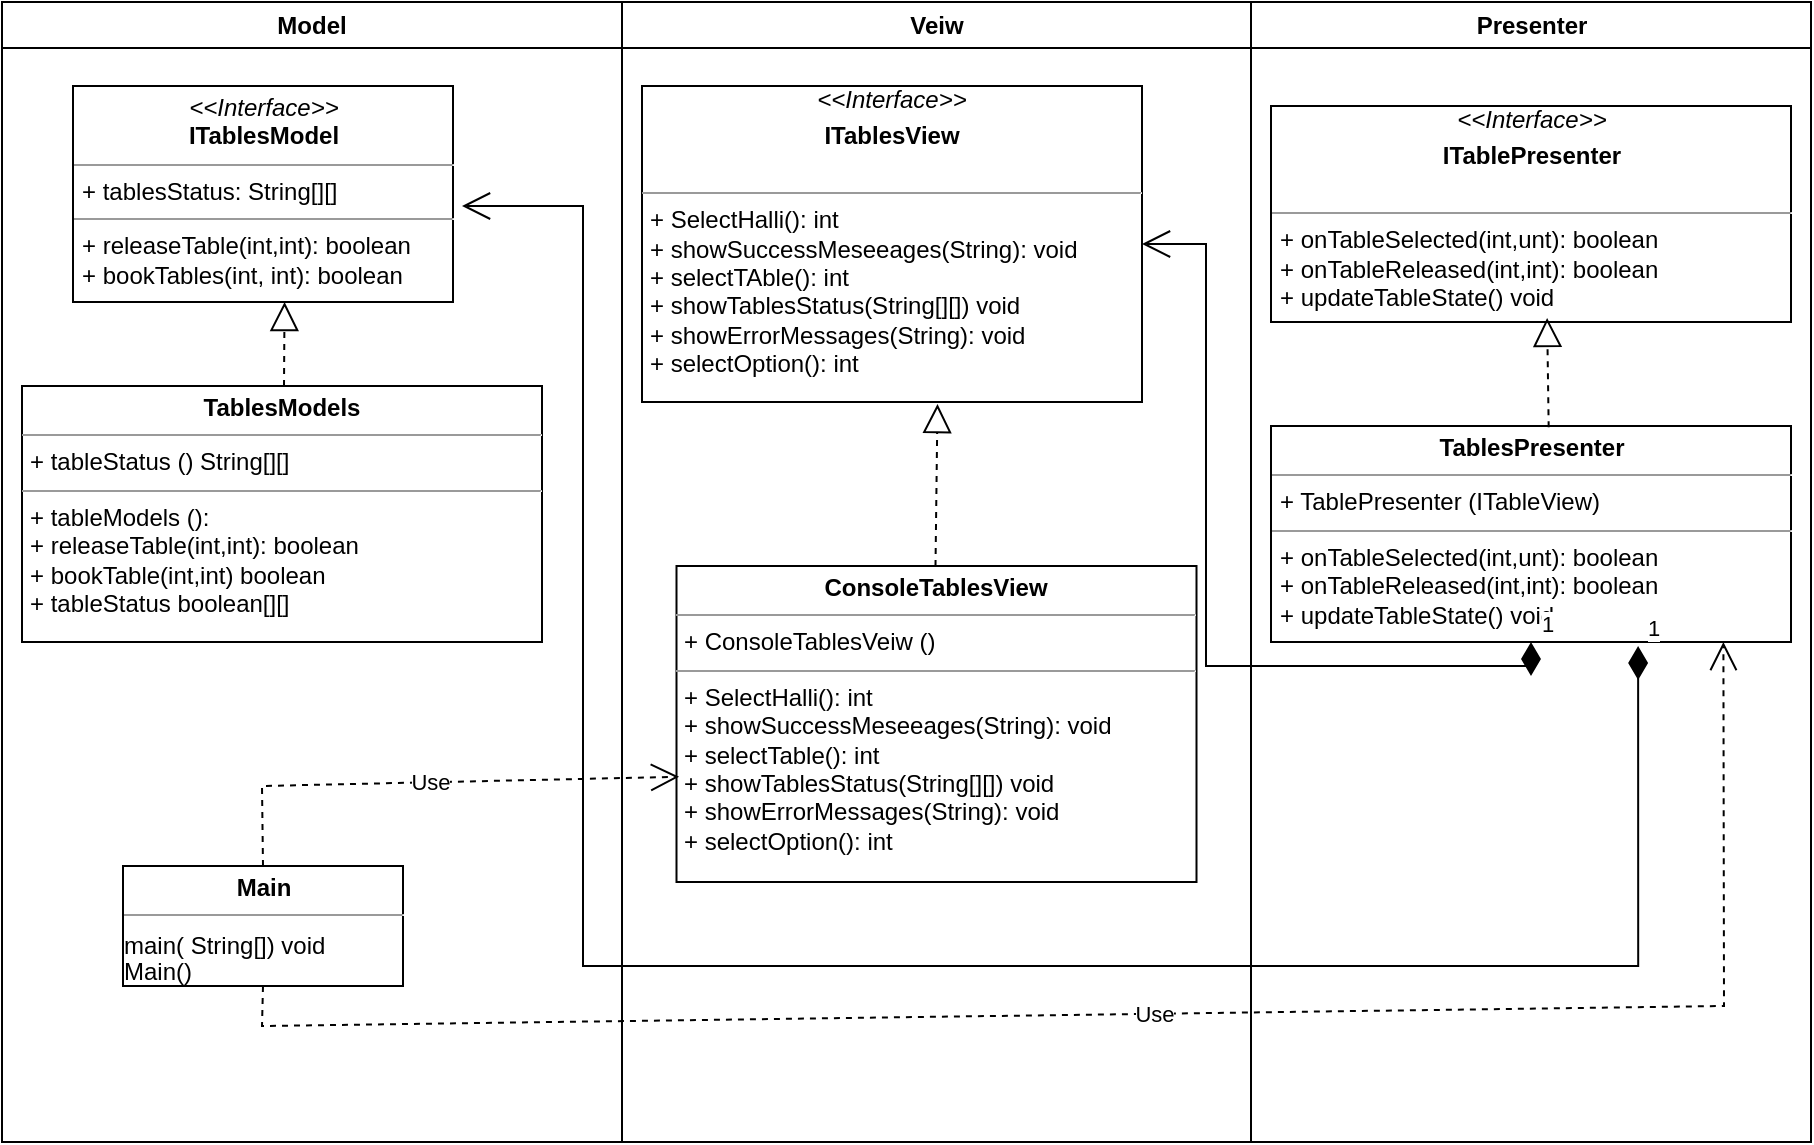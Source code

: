 <mxfile version="22.0.5" type="device">
  <diagram name="Page-1" id="e7e014a7-5840-1c2e-5031-d8a46d1fe8dd">
    <mxGraphModel dx="992" dy="667" grid="1" gridSize="10" guides="1" tooltips="1" connect="1" arrows="1" fold="1" page="1" pageScale="1" pageWidth="1169" pageHeight="826" background="none" math="0" shadow="0">
      <root>
        <mxCell id="0" />
        <mxCell id="1" parent="0" />
        <mxCell id="2" value="Model" style="swimlane;whiteSpace=wrap" parent="1" vertex="1">
          <mxGeometry x="100" y="128" width="310" height="570" as="geometry" />
        </mxCell>
        <mxCell id="EgNDzyOHERucoVH6EbEy-46" value="&lt;p style=&quot;margin:0px;margin-top:4px;text-align:center;&quot;&gt;&lt;i&gt;&amp;lt;&amp;lt;Interface&amp;gt;&amp;gt;&lt;/i&gt;&lt;br&gt;&lt;b&gt;ITablesModel&lt;/b&gt;&lt;/p&gt;&lt;hr size=&quot;1&quot;&gt;&lt;p style=&quot;margin:0px;margin-left:4px;&quot;&gt;+ tablesStatus: String[][]&lt;br&gt;&lt;/p&gt;&lt;hr size=&quot;1&quot;&gt;&lt;p style=&quot;margin:0px;margin-left:4px;&quot;&gt;+ releaseTable(int,int): boolean&lt;br&gt;+ bookTables(int, int): boolean&lt;/p&gt;" style="verticalAlign=top;align=left;overflow=fill;fontSize=12;fontFamily=Helvetica;html=1;whiteSpace=wrap;" vertex="1" parent="2">
          <mxGeometry x="35.5" y="42" width="190" height="108" as="geometry" />
        </mxCell>
        <mxCell id="EgNDzyOHERucoVH6EbEy-47" value="&lt;p style=&quot;margin:0px;margin-top:4px;text-align:center;&quot;&gt;&lt;b style=&quot;border-color: var(--border-color);&quot;&gt;TablesModels&lt;/b&gt;&lt;br&gt;&lt;/p&gt;&lt;hr size=&quot;1&quot;&gt;&lt;p style=&quot;margin:0px;margin-left:4px;&quot;&gt;+ tableStatus () String[][]&lt;/p&gt;&lt;hr size=&quot;1&quot;&gt;&lt;p style=&quot;margin:0px;margin-left:4px;&quot;&gt;+ tableModels&amp;nbsp;():&amp;nbsp;&lt;/p&gt;&lt;p style=&quot;margin:0px;margin-left:4px;&quot;&gt;+ releaseTable(int,int): boolean&lt;/p&gt;&lt;p style=&quot;margin:0px;margin-left:4px;&quot;&gt;+ bookTable(int,int) boolean&lt;/p&gt;&lt;p style=&quot;margin:0px;margin-left:4px;&quot;&gt;+ tableStatus boolean[][]&lt;/p&gt;" style="verticalAlign=top;align=left;overflow=fill;fontSize=12;fontFamily=Helvetica;html=1;whiteSpace=wrap;" vertex="1" parent="2">
          <mxGeometry x="10" y="192" width="260" height="128" as="geometry" />
        </mxCell>
        <mxCell id="EgNDzyOHERucoVH6EbEy-48" value="&lt;p style=&quot;margin:0px;margin-top:4px;text-align:center;&quot;&gt;&lt;b&gt;Main&lt;/b&gt;&lt;/p&gt;&lt;hr size=&quot;1&quot;&gt;&lt;div style=&quot;height:2px;&quot;&gt;&lt;br&gt;Main()&lt;/div&gt;&lt;div style=&quot;height:2px;&quot;&gt;main( String[]) void&lt;/div&gt;" style="verticalAlign=top;align=left;overflow=fill;fontSize=12;fontFamily=Helvetica;html=1;whiteSpace=wrap;" vertex="1" parent="2">
          <mxGeometry x="60.5" y="432" width="140" height="60" as="geometry" />
        </mxCell>
        <mxCell id="EgNDzyOHERucoVH6EbEy-53" value="" style="endArrow=block;dashed=1;endFill=0;endSize=12;html=1;rounded=0;entryX=0.565;entryY=1.004;entryDx=0;entryDy=0;entryPerimeter=0;" edge="1" parent="2">
          <mxGeometry width="160" relative="1" as="geometry">
            <mxPoint x="141" y="192" as="sourcePoint" />
            <mxPoint x="141.28" y="150.002" as="targetPoint" />
          </mxGeometry>
        </mxCell>
        <mxCell id="3" value="Veiw" style="swimlane;whiteSpace=wrap" parent="1" vertex="1">
          <mxGeometry x="410" y="128" width="314.5" height="570" as="geometry" />
        </mxCell>
        <mxCell id="EgNDzyOHERucoVH6EbEy-43" value="&lt;div style=&quot;text-align: center;&quot;&gt;&lt;i style=&quot;background-color: initial; border-color: var(--border-color);&quot;&gt;&amp;lt;&amp;lt;Interface&amp;gt;&amp;gt;&lt;/i&gt;&lt;/div&gt;&lt;p style=&quot;margin:0px;margin-top:4px;text-align:center;&quot;&gt;&lt;b&gt;ITablesView&lt;/b&gt;&lt;/p&gt;&lt;p style=&quot;margin:0px;margin-left:4px;&quot;&gt;&lt;br&gt;&lt;/p&gt;&lt;hr size=&quot;1&quot;&gt;&lt;p style=&quot;margin:0px;margin-left:4px;&quot;&gt;+ SelectHalli(): int&lt;/p&gt;&lt;p style=&quot;margin:0px;margin-left:4px;&quot;&gt;+ showSuccessMeseeages(String): void&lt;/p&gt;&lt;p style=&quot;margin:0px;margin-left:4px;&quot;&gt;+ selectTAble(): int&lt;/p&gt;&lt;p style=&quot;margin:0px;margin-left:4px;&quot;&gt;+ showTablesStatus(String[][]) void&lt;/p&gt;&lt;p style=&quot;margin:0px;margin-left:4px;&quot;&gt;+ showErrorMessages(String): void&lt;/p&gt;&lt;p style=&quot;margin:0px;margin-left:4px;&quot;&gt;+ selectOption(): int&lt;/p&gt;" style="verticalAlign=top;align=left;overflow=fill;fontSize=12;fontFamily=Helvetica;html=1;whiteSpace=wrap;" vertex="1" parent="3">
          <mxGeometry x="10" y="42" width="250" height="158" as="geometry" />
        </mxCell>
        <mxCell id="EgNDzyOHERucoVH6EbEy-44" value="&lt;p style=&quot;margin:0px;margin-top:4px;text-align:center;&quot;&gt;&lt;b style=&quot;border-color: var(--border-color);&quot;&gt;ConsoleTablesView&lt;/b&gt;&lt;br&gt;&lt;/p&gt;&lt;hr size=&quot;1&quot;&gt;&lt;p style=&quot;margin:0px;margin-left:4px;&quot;&gt;+ ConsoleTablesVeiw ()&lt;/p&gt;&lt;hr size=&quot;1&quot;&gt;&lt;p style=&quot;border-color: var(--border-color); margin: 0px 0px 0px 4px;&quot;&gt;+ SelectHalli(): int&lt;/p&gt;&lt;p style=&quot;border-color: var(--border-color); margin: 0px 0px 0px 4px;&quot;&gt;+ showSuccessMeseeages(String): void&lt;/p&gt;&lt;p style=&quot;border-color: var(--border-color); margin: 0px 0px 0px 4px;&quot;&gt;+ selectTable(): int&lt;/p&gt;&lt;p style=&quot;border-color: var(--border-color); margin: 0px 0px 0px 4px;&quot;&gt;+ showTablesStatus(String[][]) void&lt;/p&gt;&lt;p style=&quot;border-color: var(--border-color); margin: 0px 0px 0px 4px;&quot;&gt;+ showErrorMessages(String): void&lt;/p&gt;&lt;p style=&quot;border-color: var(--border-color); margin: 0px 0px 0px 4px;&quot;&gt;+ selectOption(): int&lt;/p&gt;" style="verticalAlign=top;align=left;overflow=fill;fontSize=12;fontFamily=Helvetica;html=1;whiteSpace=wrap;" vertex="1" parent="3">
          <mxGeometry x="27.25" y="282" width="260" height="158" as="geometry" />
        </mxCell>
        <mxCell id="EgNDzyOHERucoVH6EbEy-58" value="" style="endArrow=block;dashed=1;endFill=0;endSize=12;html=1;rounded=0;exitX=0.472;exitY=0;exitDx=0;exitDy=0;exitPerimeter=0;entryX=0.565;entryY=1.004;entryDx=0;entryDy=0;entryPerimeter=0;" edge="1" parent="3">
          <mxGeometry width="160" relative="1" as="geometry">
            <mxPoint x="156.75" y="282" as="sourcePoint" />
            <mxPoint x="157.75" y="201" as="targetPoint" />
          </mxGeometry>
        </mxCell>
        <mxCell id="4" value="Presenter" style="swimlane;whiteSpace=wrap" parent="1" vertex="1">
          <mxGeometry x="724.5" y="128" width="280" height="570" as="geometry" />
        </mxCell>
        <mxCell id="EgNDzyOHERucoVH6EbEy-41" value="&lt;div style=&quot;text-align: center;&quot;&gt;&lt;i style=&quot;background-color: initial; border-color: var(--border-color);&quot;&gt;&amp;lt;&amp;lt;Interface&amp;gt;&amp;gt;&lt;/i&gt;&lt;/div&gt;&lt;p style=&quot;margin:0px;margin-top:4px;text-align:center;&quot;&gt;&lt;b&gt;ITablePresenter&lt;/b&gt;&lt;/p&gt;&lt;p style=&quot;margin:0px;margin-left:4px;&quot;&gt;&lt;br&gt;&lt;/p&gt;&lt;hr size=&quot;1&quot;&gt;&lt;p style=&quot;margin:0px;margin-left:4px;&quot;&gt;+ onTableSelected(int,unt): boolean&lt;/p&gt;&lt;p style=&quot;margin:0px;margin-left:4px;&quot;&gt;+ onTableReleased(int,int): boolean&lt;/p&gt;&lt;p style=&quot;margin:0px;margin-left:4px;&quot;&gt;+ updateTableState() void&lt;/p&gt;" style="verticalAlign=top;align=left;overflow=fill;fontSize=12;fontFamily=Helvetica;html=1;whiteSpace=wrap;" vertex="1" parent="4">
          <mxGeometry x="10" y="52" width="260" height="108" as="geometry" />
        </mxCell>
        <mxCell id="EgNDzyOHERucoVH6EbEy-42" value="&lt;p style=&quot;margin:0px;margin-top:4px;text-align:center;&quot;&gt;&lt;b&gt;TablesPresenter&lt;/b&gt;&lt;/p&gt;&lt;hr size=&quot;1&quot;&gt;&lt;p style=&quot;margin:0px;margin-left:4px;&quot;&gt;+ TablePresenter (ITableView)&lt;/p&gt;&lt;hr size=&quot;1&quot;&gt;&lt;p style=&quot;margin:0px;margin-left:4px;&quot;&gt;+ onTableSelected(int,unt): boolean&lt;/p&gt;&lt;p style=&quot;margin:0px;margin-left:4px;&quot;&gt;+ onTableReleased(int,int): boolean&lt;/p&gt;&lt;p style=&quot;margin:0px;margin-left:4px;&quot;&gt;+ updateTableState() void&lt;/p&gt;" style="verticalAlign=top;align=left;overflow=fill;fontSize=12;fontFamily=Helvetica;html=1;whiteSpace=wrap;" vertex="1" parent="4">
          <mxGeometry x="10" y="212" width="260" height="108" as="geometry" />
        </mxCell>
        <mxCell id="EgNDzyOHERucoVH6EbEy-50" value="1" style="endArrow=open;html=1;endSize=12;startArrow=diamondThin;startSize=14;startFill=1;edgeStyle=orthogonalEdgeStyle;align=left;verticalAlign=bottom;rounded=0;exitX=0.706;exitY=1.019;exitDx=0;exitDy=0;exitPerimeter=0;" edge="1" parent="4" source="EgNDzyOHERucoVH6EbEy-42">
          <mxGeometry x="-1" y="3" relative="1" as="geometry">
            <mxPoint x="10" y="412" as="sourcePoint" />
            <mxPoint x="-394.5" y="102" as="targetPoint" />
            <Array as="points">
              <mxPoint x="194" y="482" />
              <mxPoint x="-334" y="482" />
              <mxPoint x="-334" y="102" />
            </Array>
          </mxGeometry>
        </mxCell>
        <mxCell id="EgNDzyOHERucoVH6EbEy-56" value="" style="endArrow=block;dashed=1;endFill=0;endSize=12;html=1;rounded=0;entryX=0.531;entryY=0.981;entryDx=0;entryDy=0;entryPerimeter=0;exitX=0.534;exitY=0.006;exitDx=0;exitDy=0;exitPerimeter=0;" edge="1" parent="4" source="EgNDzyOHERucoVH6EbEy-42" target="EgNDzyOHERucoVH6EbEy-41">
          <mxGeometry width="160" relative="1" as="geometry">
            <mxPoint x="5.5" y="242" as="sourcePoint" />
            <mxPoint x="-54.5" y="242" as="targetPoint" />
          </mxGeometry>
        </mxCell>
        <mxCell id="EgNDzyOHERucoVH6EbEy-49" value="1" style="endArrow=open;html=1;endSize=12;startArrow=diamondThin;startSize=14;startFill=1;edgeStyle=orthogonalEdgeStyle;align=left;verticalAlign=bottom;rounded=0;exitX=0.5;exitY=1;exitDx=0;exitDy=0;entryX=1;entryY=0.5;entryDx=0;entryDy=0;" edge="1" parent="1" source="EgNDzyOHERucoVH6EbEy-42" target="EgNDzyOHERucoVH6EbEy-43">
          <mxGeometry x="-1" y="3" relative="1" as="geometry">
            <mxPoint x="544.5" y="570" as="sourcePoint" />
            <mxPoint x="704.5" y="570" as="targetPoint" />
            <Array as="points">
              <mxPoint x="865" y="460" />
              <mxPoint x="702" y="460" />
              <mxPoint x="702" y="249" />
            </Array>
          </mxGeometry>
        </mxCell>
        <mxCell id="EgNDzyOHERucoVH6EbEy-52" value="Use" style="endArrow=open;endSize=12;dashed=1;html=1;rounded=0;exitX=0.5;exitY=0;exitDx=0;exitDy=0;entryX=0.005;entryY=0.667;entryDx=0;entryDy=0;entryPerimeter=0;" edge="1" parent="1" source="EgNDzyOHERucoVH6EbEy-48" target="EgNDzyOHERucoVH6EbEy-44">
          <mxGeometry width="160" relative="1" as="geometry">
            <mxPoint x="510" y="370" as="sourcePoint" />
            <mxPoint x="670" y="370" as="targetPoint" />
            <Array as="points">
              <mxPoint x="230" y="520" />
            </Array>
          </mxGeometry>
        </mxCell>
        <mxCell id="EgNDzyOHERucoVH6EbEy-55" value="Use" style="endArrow=open;endSize=12;dashed=1;html=1;rounded=0;exitX=0.5;exitY=1;exitDx=0;exitDy=0;entryX=0.87;entryY=1;entryDx=0;entryDy=0;entryPerimeter=0;" edge="1" parent="1" source="EgNDzyOHERucoVH6EbEy-48" target="EgNDzyOHERucoVH6EbEy-42">
          <mxGeometry width="160" relative="1" as="geometry">
            <mxPoint x="510" y="370" as="sourcePoint" />
            <mxPoint x="670" y="370" as="targetPoint" />
            <Array as="points">
              <mxPoint x="230" y="640" />
              <mxPoint x="961" y="630" />
            </Array>
          </mxGeometry>
        </mxCell>
      </root>
    </mxGraphModel>
  </diagram>
</mxfile>
